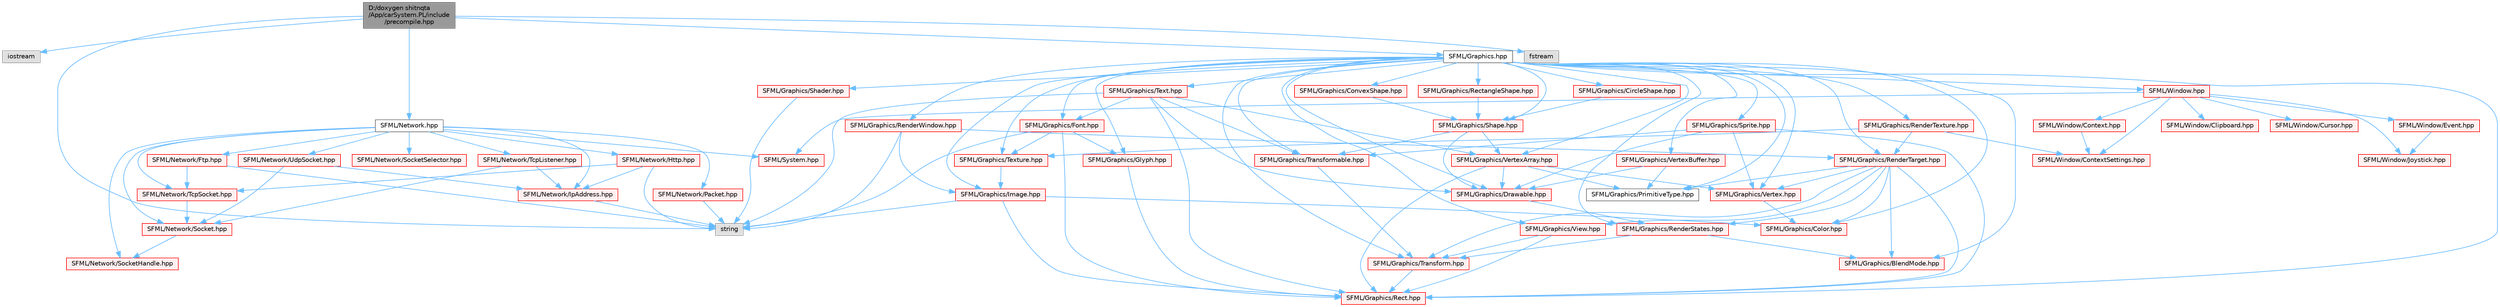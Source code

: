 digraph "D:/doxygen shitnqta/App/carSystem.PL/include/precompile.hpp"
{
 // INTERACTIVE_SVG=YES
 // LATEX_PDF_SIZE
  bgcolor="transparent";
  edge [fontname=Helvetica,fontsize=10,labelfontname=Helvetica,labelfontsize=10];
  node [fontname=Helvetica,fontsize=10,shape=box,height=0.2,width=0.4];
  Node1 [id="Node000001",label="D:/doxygen shitnqta\l/App/carSystem.PL/include\l/precompile.hpp",height=0.2,width=0.4,color="gray40", fillcolor="grey60", style="filled", fontcolor="black",tooltip=" "];
  Node1 -> Node2 [id="edge1_Node000001_Node000002",color="steelblue1",style="solid",tooltip=" "];
  Node2 [id="Node000002",label="iostream",height=0.2,width=0.4,color="grey60", fillcolor="#E0E0E0", style="filled",tooltip=" "];
  Node1 -> Node3 [id="edge2_Node000001_Node000003",color="steelblue1",style="solid",tooltip=" "];
  Node3 [id="Node000003",label="SFML/Graphics.hpp",height=0.2,width=0.4,color="grey40", fillcolor="white", style="filled",URL="$a00452.html",tooltip=" "];
  Node3 -> Node4 [id="edge3_Node000003_Node000004",color="steelblue1",style="solid",tooltip=" "];
  Node4 [id="Node000004",label="SFML/Window.hpp",height=0.2,width=0.4,color="red", fillcolor="#FFF0F0", style="filled",URL="$a00605.html",tooltip=" "];
  Node4 -> Node5 [id="edge4_Node000004_Node000005",color="steelblue1",style="solid",tooltip=" "];
  Node5 [id="Node000005",label="SFML/System.hpp",height=0.2,width=0.4,color="red", fillcolor="#FFF0F0", style="filled",URL="$a00566.html",tooltip=" "];
  Node4 -> Node38 [id="edge5_Node000004_Node000038",color="steelblue1",style="solid",tooltip=" "];
  Node38 [id="Node000038",label="SFML/Window/Clipboard.hpp",height=0.2,width=0.4,color="red", fillcolor="#FFF0F0", style="filled",URL="$a00569.html",tooltip=" "];
  Node4 -> Node40 [id="edge6_Node000004_Node000040",color="steelblue1",style="solid",tooltip=" "];
  Node40 [id="Node000040",label="SFML/Window/Context.hpp",height=0.2,width=0.4,color="red", fillcolor="#FFF0F0", style="filled",URL="$a00572.html",tooltip=" "];
  Node40 -> Node42 [id="edge7_Node000040_Node000042",color="steelblue1",style="solid",tooltip=" "];
  Node42 [id="Node000042",label="SFML/Window/ContextSettings.hpp",height=0.2,width=0.4,color="red", fillcolor="#FFF0F0", style="filled",URL="$a00575.html",tooltip=" "];
  Node4 -> Node42 [id="edge8_Node000004_Node000042",color="steelblue1",style="solid",tooltip=" "];
  Node4 -> Node43 [id="edge9_Node000004_Node000043",color="steelblue1",style="solid",tooltip=" "];
  Node43 [id="Node000043",label="SFML/Window/Cursor.hpp",height=0.2,width=0.4,color="red", fillcolor="#FFF0F0", style="filled",URL="$a00578.html",tooltip=" "];
  Node4 -> Node44 [id="edge10_Node000004_Node000044",color="steelblue1",style="solid",tooltip=" "];
  Node44 [id="Node000044",label="SFML/Window/Event.hpp",height=0.2,width=0.4,color="red", fillcolor="#FFF0F0", style="filled",URL="$a00581.html",tooltip=" "];
  Node44 -> Node45 [id="edge11_Node000044_Node000045",color="steelblue1",style="solid",tooltip=" "];
  Node45 [id="Node000045",label="SFML/Window/Joystick.hpp",height=0.2,width=0.4,color="red", fillcolor="#FFF0F0", style="filled",URL="$a00587.html",tooltip=" "];
  Node4 -> Node45 [id="edge12_Node000004_Node000045",color="steelblue1",style="solid",tooltip=" "];
  Node3 -> Node55 [id="edge13_Node000003_Node000055",color="steelblue1",style="solid",tooltip=" "];
  Node55 [id="Node000055",label="SFML/Graphics/BlendMode.hpp",height=0.2,width=0.4,color="red", fillcolor="#FFF0F0", style="filled",URL="$a00365.html",tooltip=" "];
  Node3 -> Node57 [id="edge14_Node000003_Node000057",color="steelblue1",style="solid",tooltip=" "];
  Node57 [id="Node000057",label="SFML/Graphics/CircleShape.hpp",height=0.2,width=0.4,color="red", fillcolor="#FFF0F0", style="filled",URL="$a00368.html",tooltip=" "];
  Node57 -> Node58 [id="edge15_Node000057_Node000058",color="steelblue1",style="solid",tooltip=" "];
  Node58 [id="Node000058",label="SFML/Graphics/Shape.hpp",height=0.2,width=0.4,color="red", fillcolor="#FFF0F0", style="filled",URL="$a00422.html",tooltip=" "];
  Node58 -> Node59 [id="edge16_Node000058_Node000059",color="steelblue1",style="solid",tooltip=" "];
  Node59 [id="Node000059",label="SFML/Graphics/Drawable.hpp",height=0.2,width=0.4,color="red", fillcolor="#FFF0F0", style="filled",URL="$a00377.html",tooltip=" "];
  Node59 -> Node60 [id="edge17_Node000059_Node000060",color="steelblue1",style="solid",tooltip=" "];
  Node60 [id="Node000060",label="SFML/Graphics/RenderStates.hpp",height=0.2,width=0.4,color="red", fillcolor="#FFF0F0", style="filled",URL="$a00407.html",tooltip=" "];
  Node60 -> Node55 [id="edge18_Node000060_Node000055",color="steelblue1",style="solid",tooltip=" "];
  Node60 -> Node61 [id="edge19_Node000060_Node000061",color="steelblue1",style="solid",tooltip=" "];
  Node61 [id="Node000061",label="SFML/Graphics/Transform.hpp",height=0.2,width=0.4,color="red", fillcolor="#FFF0F0", style="filled",URL="$a00434.html",tooltip=" "];
  Node61 -> Node62 [id="edge20_Node000061_Node000062",color="steelblue1",style="solid",tooltip=" "];
  Node62 [id="Node000062",label="SFML/Graphics/Rect.hpp",height=0.2,width=0.4,color="red", fillcolor="#FFF0F0", style="filled",URL="$a00398.html",tooltip=" "];
  Node58 -> Node64 [id="edge21_Node000058_Node000064",color="steelblue1",style="solid",tooltip=" "];
  Node64 [id="Node000064",label="SFML/Graphics/Transformable.hpp",height=0.2,width=0.4,color="red", fillcolor="#FFF0F0", style="filled",URL="$a00437.html",tooltip=" "];
  Node64 -> Node61 [id="edge22_Node000064_Node000061",color="steelblue1",style="solid",tooltip=" "];
  Node58 -> Node65 [id="edge23_Node000058_Node000065",color="steelblue1",style="solid",tooltip=" "];
  Node65 [id="Node000065",label="SFML/Graphics/VertexArray.hpp",height=0.2,width=0.4,color="red", fillcolor="#FFF0F0", style="filled",URL="$a00443.html",tooltip=" "];
  Node65 -> Node66 [id="edge24_Node000065_Node000066",color="steelblue1",style="solid",tooltip=" "];
  Node66 [id="Node000066",label="SFML/Graphics/Vertex.hpp",height=0.2,width=0.4,color="red", fillcolor="#FFF0F0", style="filled",URL="$a00440.html",tooltip=" "];
  Node66 -> Node67 [id="edge25_Node000066_Node000067",color="steelblue1",style="solid",tooltip=" "];
  Node67 [id="Node000067",label="SFML/Graphics/Color.hpp",height=0.2,width=0.4,color="red", fillcolor="#FFF0F0", style="filled",URL="$a00371.html",tooltip=" "];
  Node65 -> Node68 [id="edge26_Node000065_Node000068",color="steelblue1",style="solid",tooltip=" "];
  Node68 [id="Node000068",label="SFML/Graphics/PrimitiveType.hpp",height=0.2,width=0.4,color="grey40", fillcolor="white", style="filled",URL="$a00395.html",tooltip=" "];
  Node65 -> Node62 [id="edge27_Node000065_Node000062",color="steelblue1",style="solid",tooltip=" "];
  Node65 -> Node59 [id="edge28_Node000065_Node000059",color="steelblue1",style="solid",tooltip=" "];
  Node3 -> Node67 [id="edge29_Node000003_Node000067",color="steelblue1",style="solid",tooltip=" "];
  Node3 -> Node69 [id="edge30_Node000003_Node000069",color="steelblue1",style="solid",tooltip=" "];
  Node69 [id="Node000069",label="SFML/Graphics/ConvexShape.hpp",height=0.2,width=0.4,color="red", fillcolor="#FFF0F0", style="filled",URL="$a00374.html",tooltip=" "];
  Node69 -> Node58 [id="edge31_Node000069_Node000058",color="steelblue1",style="solid",tooltip=" "];
  Node3 -> Node59 [id="edge32_Node000003_Node000059",color="steelblue1",style="solid",tooltip=" "];
  Node3 -> Node70 [id="edge33_Node000003_Node000070",color="steelblue1",style="solid",tooltip=" "];
  Node70 [id="Node000070",label="SFML/Graphics/Font.hpp",height=0.2,width=0.4,color="red", fillcolor="#FFF0F0", style="filled",URL="$a00380.html",tooltip=" "];
  Node70 -> Node71 [id="edge34_Node000070_Node000071",color="steelblue1",style="solid",tooltip=" "];
  Node71 [id="Node000071",label="SFML/Graphics/Glyph.hpp",height=0.2,width=0.4,color="red", fillcolor="#FFF0F0", style="filled",URL="$a00389.html",tooltip=" "];
  Node71 -> Node62 [id="edge35_Node000071_Node000062",color="steelblue1",style="solid",tooltip=" "];
  Node70 -> Node72 [id="edge36_Node000070_Node000072",color="steelblue1",style="solid",tooltip=" "];
  Node72 [id="Node000072",label="SFML/Graphics/Texture.hpp",height=0.2,width=0.4,color="red", fillcolor="#FFF0F0", style="filled",URL="$a00431.html",tooltip=" "];
  Node72 -> Node73 [id="edge37_Node000072_Node000073",color="steelblue1",style="solid",tooltip=" "];
  Node73 [id="Node000073",label="SFML/Graphics/Image.hpp",height=0.2,width=0.4,color="red", fillcolor="#FFF0F0", style="filled",URL="$a00392.html",tooltip=" "];
  Node73 -> Node67 [id="edge38_Node000073_Node000067",color="steelblue1",style="solid",tooltip=" "];
  Node73 -> Node62 [id="edge39_Node000073_Node000062",color="steelblue1",style="solid",tooltip=" "];
  Node73 -> Node16 [id="edge40_Node000073_Node000016",color="steelblue1",style="solid",tooltip=" "];
  Node16 [id="Node000016",label="string",height=0.2,width=0.4,color="grey60", fillcolor="#E0E0E0", style="filled",tooltip=" "];
  Node70 -> Node62 [id="edge41_Node000070_Node000062",color="steelblue1",style="solid",tooltip=" "];
  Node70 -> Node16 [id="edge42_Node000070_Node000016",color="steelblue1",style="solid",tooltip=" "];
  Node3 -> Node71 [id="edge43_Node000003_Node000071",color="steelblue1",style="solid",tooltip=" "];
  Node3 -> Node73 [id="edge44_Node000003_Node000073",color="steelblue1",style="solid",tooltip=" "];
  Node3 -> Node68 [id="edge45_Node000003_Node000068",color="steelblue1",style="solid",tooltip=" "];
  Node3 -> Node62 [id="edge46_Node000003_Node000062",color="steelblue1",style="solid",tooltip=" "];
  Node3 -> Node75 [id="edge47_Node000003_Node000075",color="steelblue1",style="solid",tooltip=" "];
  Node75 [id="Node000075",label="SFML/Graphics/RectangleShape.hpp",height=0.2,width=0.4,color="red", fillcolor="#FFF0F0", style="filled",URL="$a00404.html",tooltip=" "];
  Node75 -> Node58 [id="edge48_Node000075_Node000058",color="steelblue1",style="solid",tooltip=" "];
  Node3 -> Node60 [id="edge49_Node000003_Node000060",color="steelblue1",style="solid",tooltip=" "];
  Node3 -> Node76 [id="edge50_Node000003_Node000076",color="steelblue1",style="solid",tooltip=" "];
  Node76 [id="Node000076",label="SFML/Graphics/RenderTarget.hpp",height=0.2,width=0.4,color="red", fillcolor="#FFF0F0", style="filled",URL="$a00410.html",tooltip=" "];
  Node76 -> Node67 [id="edge51_Node000076_Node000067",color="steelblue1",style="solid",tooltip=" "];
  Node76 -> Node62 [id="edge52_Node000076_Node000062",color="steelblue1",style="solid",tooltip=" "];
  Node76 -> Node77 [id="edge53_Node000076_Node000077",color="steelblue1",style="solid",tooltip=" "];
  Node77 [id="Node000077",label="SFML/Graphics/View.hpp",height=0.2,width=0.4,color="red", fillcolor="#FFF0F0", style="filled",URL="$a00449.html",tooltip=" "];
  Node77 -> Node62 [id="edge54_Node000077_Node000062",color="steelblue1",style="solid",tooltip=" "];
  Node77 -> Node61 [id="edge55_Node000077_Node000061",color="steelblue1",style="solid",tooltip=" "];
  Node76 -> Node61 [id="edge56_Node000076_Node000061",color="steelblue1",style="solid",tooltip=" "];
  Node76 -> Node55 [id="edge57_Node000076_Node000055",color="steelblue1",style="solid",tooltip=" "];
  Node76 -> Node60 [id="edge58_Node000076_Node000060",color="steelblue1",style="solid",tooltip=" "];
  Node76 -> Node68 [id="edge59_Node000076_Node000068",color="steelblue1",style="solid",tooltip=" "];
  Node76 -> Node66 [id="edge60_Node000076_Node000066",color="steelblue1",style="solid",tooltip=" "];
  Node3 -> Node78 [id="edge61_Node000003_Node000078",color="steelblue1",style="solid",tooltip=" "];
  Node78 [id="Node000078",label="SFML/Graphics/RenderTexture.hpp",height=0.2,width=0.4,color="red", fillcolor="#FFF0F0", style="filled",URL="$a00413.html",tooltip=" "];
  Node78 -> Node72 [id="edge62_Node000078_Node000072",color="steelblue1",style="solid",tooltip=" "];
  Node78 -> Node76 [id="edge63_Node000078_Node000076",color="steelblue1",style="solid",tooltip=" "];
  Node78 -> Node42 [id="edge64_Node000078_Node000042",color="steelblue1",style="solid",tooltip=" "];
  Node3 -> Node79 [id="edge65_Node000003_Node000079",color="steelblue1",style="solid",tooltip=" "];
  Node79 [id="Node000079",label="SFML/Graphics/RenderWindow.hpp",height=0.2,width=0.4,color="red", fillcolor="#FFF0F0", style="filled",URL="$a00416.html",tooltip=" "];
  Node79 -> Node76 [id="edge66_Node000079_Node000076",color="steelblue1",style="solid",tooltip=" "];
  Node79 -> Node73 [id="edge67_Node000079_Node000073",color="steelblue1",style="solid",tooltip=" "];
  Node79 -> Node16 [id="edge68_Node000079_Node000016",color="steelblue1",style="solid",tooltip=" "];
  Node3 -> Node80 [id="edge69_Node000003_Node000080",color="steelblue1",style="solid",tooltip=" "];
  Node80 [id="Node000080",label="SFML/Graphics/Shader.hpp",height=0.2,width=0.4,color="red", fillcolor="#FFF0F0", style="filled",URL="$a00419.html",tooltip=" "];
  Node80 -> Node16 [id="edge70_Node000080_Node000016",color="steelblue1",style="solid",tooltip=" "];
  Node3 -> Node58 [id="edge71_Node000003_Node000058",color="steelblue1",style="solid",tooltip=" "];
  Node3 -> Node83 [id="edge72_Node000003_Node000083",color="steelblue1",style="solid",tooltip=" "];
  Node83 [id="Node000083",label="SFML/Graphics/Sprite.hpp",height=0.2,width=0.4,color="red", fillcolor="#FFF0F0", style="filled",URL="$a00425.html",tooltip=" "];
  Node83 -> Node59 [id="edge73_Node000083_Node000059",color="steelblue1",style="solid",tooltip=" "];
  Node83 -> Node64 [id="edge74_Node000083_Node000064",color="steelblue1",style="solid",tooltip=" "];
  Node83 -> Node66 [id="edge75_Node000083_Node000066",color="steelblue1",style="solid",tooltip=" "];
  Node83 -> Node62 [id="edge76_Node000083_Node000062",color="steelblue1",style="solid",tooltip=" "];
  Node3 -> Node84 [id="edge77_Node000003_Node000084",color="steelblue1",style="solid",tooltip=" "];
  Node84 [id="Node000084",label="SFML/Graphics/Text.hpp",height=0.2,width=0.4,color="red", fillcolor="#FFF0F0", style="filled",URL="$a00428.html",tooltip=" "];
  Node84 -> Node59 [id="edge78_Node000084_Node000059",color="steelblue1",style="solid",tooltip=" "];
  Node84 -> Node64 [id="edge79_Node000084_Node000064",color="steelblue1",style="solid",tooltip=" "];
  Node84 -> Node70 [id="edge80_Node000084_Node000070",color="steelblue1",style="solid",tooltip=" "];
  Node84 -> Node62 [id="edge81_Node000084_Node000062",color="steelblue1",style="solid",tooltip=" "];
  Node84 -> Node65 [id="edge82_Node000084_Node000065",color="steelblue1",style="solid",tooltip=" "];
  Node84 -> Node16 [id="edge83_Node000084_Node000016",color="steelblue1",style="solid",tooltip=" "];
  Node3 -> Node72 [id="edge84_Node000003_Node000072",color="steelblue1",style="solid",tooltip=" "];
  Node3 -> Node61 [id="edge85_Node000003_Node000061",color="steelblue1",style="solid",tooltip=" "];
  Node3 -> Node64 [id="edge86_Node000003_Node000064",color="steelblue1",style="solid",tooltip=" "];
  Node3 -> Node66 [id="edge87_Node000003_Node000066",color="steelblue1",style="solid",tooltip=" "];
  Node3 -> Node65 [id="edge88_Node000003_Node000065",color="steelblue1",style="solid",tooltip=" "];
  Node3 -> Node85 [id="edge89_Node000003_Node000085",color="steelblue1",style="solid",tooltip=" "];
  Node85 [id="Node000085",label="SFML/Graphics/VertexBuffer.hpp",height=0.2,width=0.4,color="red", fillcolor="#FFF0F0", style="filled",URL="$a00446.html",tooltip=" "];
  Node85 -> Node68 [id="edge90_Node000085_Node000068",color="steelblue1",style="solid",tooltip=" "];
  Node85 -> Node59 [id="edge91_Node000085_Node000059",color="steelblue1",style="solid",tooltip=" "];
  Node3 -> Node77 [id="edge92_Node000003_Node000077",color="steelblue1",style="solid",tooltip=" "];
  Node1 -> Node16 [id="edge93_Node000001_Node000016",color="steelblue1",style="solid",tooltip=" "];
  Node1 -> Node86 [id="edge94_Node000001_Node000086",color="steelblue1",style="solid",tooltip=" "];
  Node86 [id="Node000086",label="SFML/Network.hpp",height=0.2,width=0.4,color="grey40", fillcolor="white", style="filled",URL="$a00488.html",tooltip=" "];
  Node86 -> Node5 [id="edge95_Node000086_Node000005",color="steelblue1",style="solid",tooltip=" "];
  Node86 -> Node87 [id="edge96_Node000086_Node000087",color="steelblue1",style="solid",tooltip=" "];
  Node87 [id="Node000087",label="SFML/Network/Ftp.hpp",height=0.2,width=0.4,color="red", fillcolor="#FFF0F0", style="filled",URL="$a00458.html",tooltip=" "];
  Node87 -> Node89 [id="edge97_Node000087_Node000089",color="steelblue1",style="solid",tooltip=" "];
  Node89 [id="Node000089",label="SFML/Network/TcpSocket.hpp",height=0.2,width=0.4,color="red", fillcolor="#FFF0F0", style="filled",URL="$a00482.html",tooltip=" "];
  Node89 -> Node90 [id="edge98_Node000089_Node000090",color="steelblue1",style="solid",tooltip=" "];
  Node90 [id="Node000090",label="SFML/Network/Socket.hpp",height=0.2,width=0.4,color="red", fillcolor="#FFF0F0", style="filled",URL="$a00470.html",tooltip=" "];
  Node90 -> Node91 [id="edge99_Node000090_Node000091",color="steelblue1",style="solid",tooltip=" "];
  Node91 [id="Node000091",label="SFML/Network/SocketHandle.hpp",height=0.2,width=0.4,color="red", fillcolor="#FFF0F0", style="filled",URL="$a00473.html",tooltip=" "];
  Node87 -> Node16 [id="edge100_Node000087_Node000016",color="steelblue1",style="solid",tooltip=" "];
  Node86 -> Node92 [id="edge101_Node000086_Node000092",color="steelblue1",style="solid",tooltip=" "];
  Node92 [id="Node000092",label="SFML/Network/Http.hpp",height=0.2,width=0.4,color="red", fillcolor="#FFF0F0", style="filled",URL="$a00461.html",tooltip=" "];
  Node92 -> Node93 [id="edge102_Node000092_Node000093",color="steelblue1",style="solid",tooltip=" "];
  Node93 [id="Node000093",label="SFML/Network/IpAddress.hpp",height=0.2,width=0.4,color="red", fillcolor="#FFF0F0", style="filled",URL="$a00464.html",tooltip=" "];
  Node93 -> Node16 [id="edge103_Node000093_Node000016",color="steelblue1",style="solid",tooltip=" "];
  Node92 -> Node89 [id="edge104_Node000092_Node000089",color="steelblue1",style="solid",tooltip=" "];
  Node92 -> Node16 [id="edge105_Node000092_Node000016",color="steelblue1",style="solid",tooltip=" "];
  Node86 -> Node93 [id="edge106_Node000086_Node000093",color="steelblue1",style="solid",tooltip=" "];
  Node86 -> Node95 [id="edge107_Node000086_Node000095",color="steelblue1",style="solid",tooltip=" "];
  Node95 [id="Node000095",label="SFML/Network/Packet.hpp",height=0.2,width=0.4,color="red", fillcolor="#FFF0F0", style="filled",URL="$a00467.html",tooltip=" "];
  Node95 -> Node16 [id="edge108_Node000095_Node000016",color="steelblue1",style="solid",tooltip=" "];
  Node86 -> Node90 [id="edge109_Node000086_Node000090",color="steelblue1",style="solid",tooltip=" "];
  Node86 -> Node91 [id="edge110_Node000086_Node000091",color="steelblue1",style="solid",tooltip=" "];
  Node86 -> Node96 [id="edge111_Node000086_Node000096",color="steelblue1",style="solid",tooltip=" "];
  Node96 [id="Node000096",label="SFML/Network/SocketSelector.hpp",height=0.2,width=0.4,color="red", fillcolor="#FFF0F0", style="filled",URL="$a00476.html",tooltip=" "];
  Node86 -> Node97 [id="edge112_Node000086_Node000097",color="steelblue1",style="solid",tooltip=" "];
  Node97 [id="Node000097",label="SFML/Network/TcpListener.hpp",height=0.2,width=0.4,color="red", fillcolor="#FFF0F0", style="filled",URL="$a00479.html",tooltip=" "];
  Node97 -> Node90 [id="edge113_Node000097_Node000090",color="steelblue1",style="solid",tooltip=" "];
  Node97 -> Node93 [id="edge114_Node000097_Node000093",color="steelblue1",style="solid",tooltip=" "];
  Node86 -> Node89 [id="edge115_Node000086_Node000089",color="steelblue1",style="solid",tooltip=" "];
  Node86 -> Node98 [id="edge116_Node000086_Node000098",color="steelblue1",style="solid",tooltip=" "];
  Node98 [id="Node000098",label="SFML/Network/UdpSocket.hpp",height=0.2,width=0.4,color="red", fillcolor="#FFF0F0", style="filled",URL="$a00485.html",tooltip=" "];
  Node98 -> Node90 [id="edge117_Node000098_Node000090",color="steelblue1",style="solid",tooltip=" "];
  Node98 -> Node93 [id="edge118_Node000098_Node000093",color="steelblue1",style="solid",tooltip=" "];
  Node1 -> Node99 [id="edge119_Node000001_Node000099",color="steelblue1",style="solid",tooltip=" "];
  Node99 [id="Node000099",label="fstream",height=0.2,width=0.4,color="grey60", fillcolor="#E0E0E0", style="filled",tooltip=" "];
}
